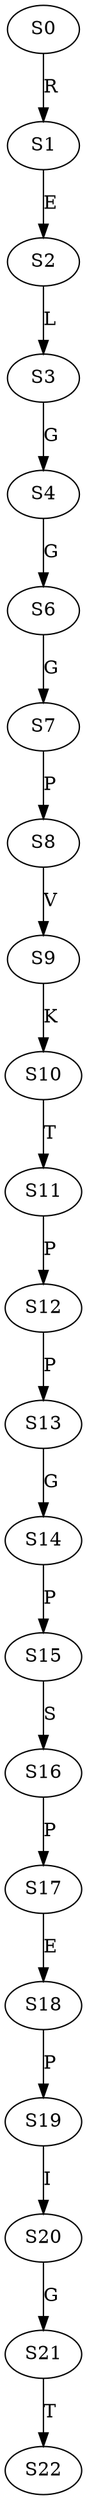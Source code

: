 strict digraph  {
	S0 -> S1 [ label = R ];
	S1 -> S2 [ label = E ];
	S2 -> S3 [ label = L ];
	S3 -> S4 [ label = G ];
	S4 -> S6 [ label = G ];
	S6 -> S7 [ label = G ];
	S7 -> S8 [ label = P ];
	S8 -> S9 [ label = V ];
	S9 -> S10 [ label = K ];
	S10 -> S11 [ label = T ];
	S11 -> S12 [ label = P ];
	S12 -> S13 [ label = P ];
	S13 -> S14 [ label = G ];
	S14 -> S15 [ label = P ];
	S15 -> S16 [ label = S ];
	S16 -> S17 [ label = P ];
	S17 -> S18 [ label = E ];
	S18 -> S19 [ label = P ];
	S19 -> S20 [ label = I ];
	S20 -> S21 [ label = G ];
	S21 -> S22 [ label = T ];
}
